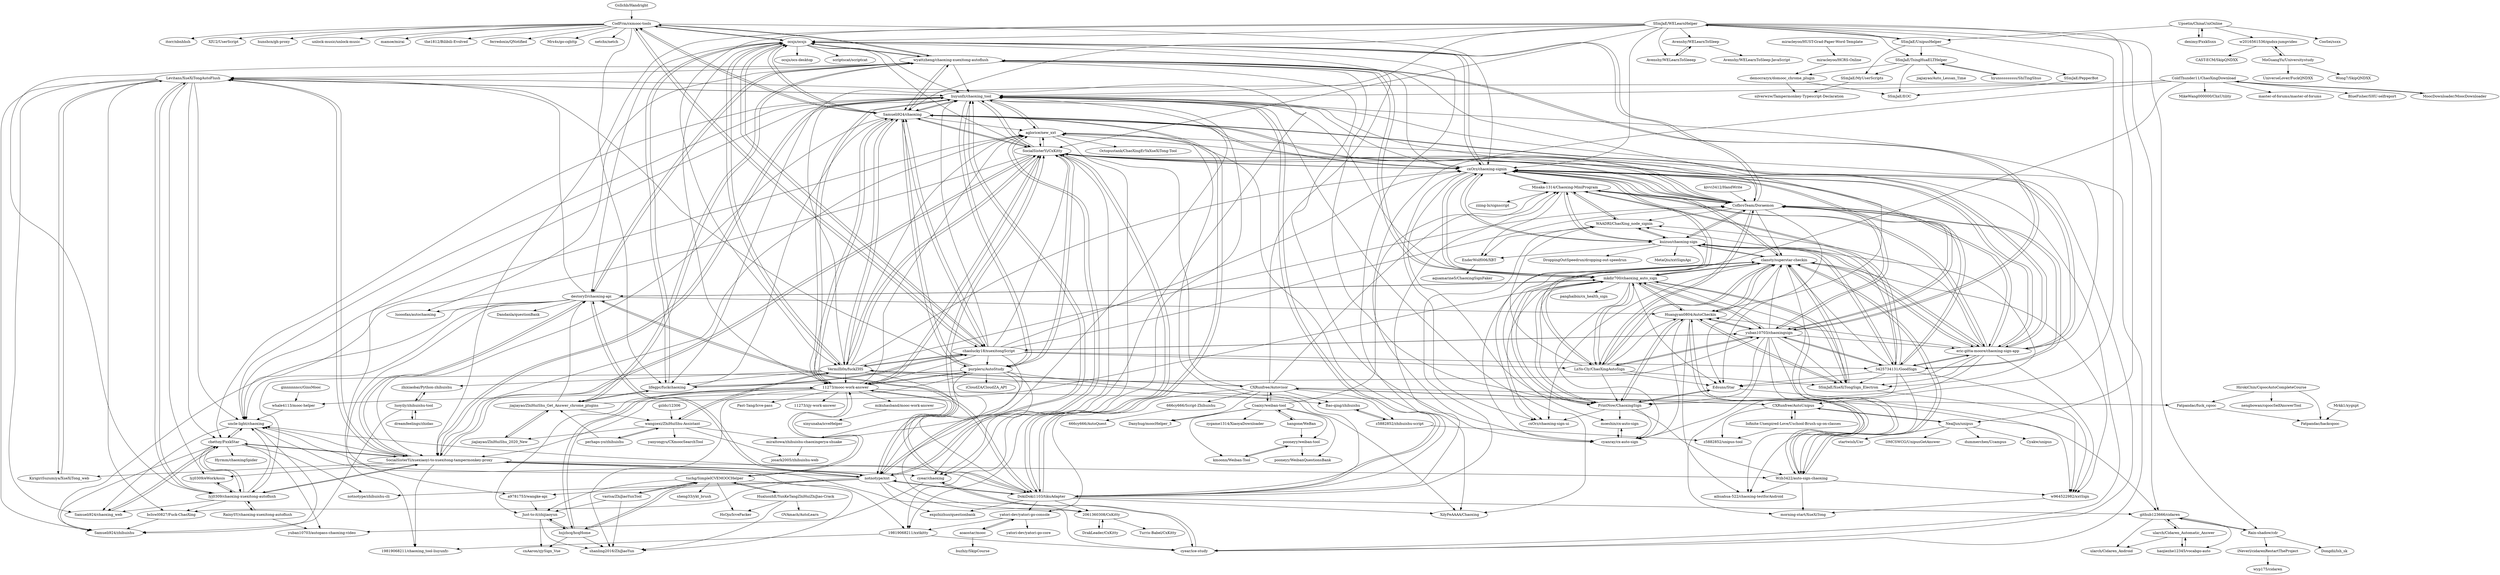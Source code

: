 digraph G {
"Gsllchb/Handright" -> "CodFrm/cxmooc-tools" ["e"=1]
"miracleyoo/HUST-Grad-Paper-Word-Template" -> "miracleyoo/HCRS-Online" ["e"=1]
"CodFrm/cxmooc-tools" -> "ocsjs/ocsjs"
"CodFrm/cxmooc-tools" -> "wyattzheng/chaoxing-xuexitong-autoflush"
"CodFrm/cxmooc-tools" -> "Samueli924/chaoxing"
"CodFrm/cxmooc-tools" -> "cxOrz/chaoxing-signin"
"CodFrm/cxmooc-tools" -> "mamoe/mirai" ["e"=1]
"CodFrm/cxmooc-tools" -> "the1812/Bilibili-Evolved" ["e"=1]
"CodFrm/cxmooc-tools" -> "ferredoxin/QNotified" ["e"=1]
"CodFrm/cxmooc-tools" -> "Mrs4s/go-cqhttp" ["e"=1]
"CodFrm/cxmooc-tools" -> "lifegpc/fuckchaoxing"
"CodFrm/cxmooc-tools" -> "netchx/netch" ["e"=1]
"CodFrm/cxmooc-tools" -> "chaolucky18/xuexitongScript"
"CodFrm/cxmooc-tools" -> "itorr/nbnhhsh" ["e"=1]
"CodFrm/cxmooc-tools" -> "XIU2/UserScript" ["e"=1]
"CodFrm/cxmooc-tools" -> "hunshcn/gh-proxy" ["e"=1]
"CodFrm/cxmooc-tools" -> "unlock-music/unlock-music" ["e"=1]
"tuchg/SimpleICVEMOOCHelper" -> "HualuozhE/YunKeTangZhiHuiZhiJiao-Crack"
"tuchg/SimpleICVEMOOCHelper" -> "vastsa/ZhiJiaoYunTool"
"tuchg/SimpleICVEMOOCHelper" -> "shanling2016/ZhiJiaoYun"
"tuchg/SimpleICVEMOOCHelper" -> "Just-to-it/zhijiaoyun"
"tuchg/SimpleICVEMOOCHelper" -> "hsjzhcq/hcqHome"
"tuchg/SimpleICVEMOOCHelper" -> "11273/mooc-work-answer"
"tuchg/SimpleICVEMOOCHelper" -> "sheng33/ykt_brush"
"tuchg/SimpleICVEMOOCHelper" -> "HsOjo/IcveFacker"
"miraitowa/zhihuishu-chaoxingerya-shuake" -> "josark2005/zhihuishu-web"
"miraitowa/zhihuishu-chaoxingerya-shuake" -> "liuyunfz/chaoxing_tool"
"perhaps-yo/zhihuishu" -> "wangzexi/ZhiHuiShu-Assistant"
"perhaps-yo/zhihuishu" -> "jiajiayao/ZhiHuiShu_Get_Answer_chrome_plugins"
"HualuozhE/YunKeTangZhiHuiZhiJiao-Crack" -> "tuchg/SimpleICVEMOOCHelper"
"HualuozhE/YunKeTangZhiHuiZhiJiao-Crack" -> "shanling2016/ZhiJiaoYun"
"HualuozhE/YunKeTangZhiHuiZhiJiao-Crack" -> "HsOjo/IcveFacker"
"HualuozhE/YunKeTangZhiHuiZhiJiao-Crack" -> "OVAmach/AutoLearn"
"democrazyx/domooc_chrome_plugin" -> "silverwzw/Tampermonkey-Typescript-Declaration"
"democrazyx/domooc_chrome_plugin" -> "SSmJaE/EOC"
"miracleyoo/HCRS-Online" -> "democrazyx/domooc_chrome_plugin"
"mkdir700/chaoxing_auto_sign" -> "yuban10703/chaoxingsign"
"mkdir700/chaoxing_auto_sign" -> "Huangyan0804/AutoCheckin"
"mkdir700/chaoxing_auto_sign" -> "PrintNow/ChaoxingSign"
"mkdir700/chaoxing_auto_sign" -> "clansty/superstar-checkin"
"mkdir700/chaoxing_auto_sign" -> "wyattzheng/chaoxing-xuexitong-autoflush"
"mkdir700/chaoxing_auto_sign" -> "SSmJaE/XueXiTongSign_Electron"
"mkdir700/chaoxing_auto_sign" -> "Wzb3422/auto-sign-chaoxing"
"mkdir700/chaoxing_auto_sign" -> "cxOrz/chaoxing-sign-ui"
"mkdir700/chaoxing_auto_sign" -> "LnYo-Cly/ChaoXingAutoSign"
"mkdir700/chaoxing_auto_sign" -> "cyanray/cx-auto-sign"
"mkdir700/chaoxing_auto_sign" -> "cxOrz/chaoxing-signin"
"mkdir700/chaoxing_auto_sign" -> "Edsuns/Star"
"mkdir700/chaoxing_auto_sign" -> "destoryD/chaoxing-api"
"mkdir700/chaoxing_auto_sign" -> "liuyunfz/chaoxing_tool"
"mkdir700/chaoxing_auto_sign" -> "panghaibin/cx_health_sign"
"SSmJaE/WELearnHelper" -> "SSmJaE/UnipusHelper"
"SSmJaE/WELearnHelper" -> "Avenshy/WELearnToSleep"
"SSmJaE/WELearnHelper" -> "Avenshy/WELearnToSleeep"
"SSmJaE/WELearnHelper" -> "Rain-shadow/cdr"
"SSmJaE/WELearnHelper" -> "SSmJaE/TsingHuaELTHelper"
"SSmJaE/WELearnHelper" -> "Samueli924/chaoxing"
"SSmJaE/WELearnHelper" -> "cxOrz/chaoxing-signin"
"SSmJaE/WELearnHelper" -> "ocsjs/ocsjs"
"SSmJaE/WELearnHelper" -> "SocialSisterYi/CxKitty"
"SSmJaE/WELearnHelper" -> "CXRunfree/AutoUnipus"
"SSmJaE/WELearnHelper" -> "github123666/cidaren"
"SSmJaE/WELearnHelper" -> "NealJun/unipus"
"SSmJaE/WELearnHelper" -> "SocialSisterYi/xuexiaoyi-to-xuexitong-tampermonkey-proxy"
"SSmJaE/WELearnHelper" -> "liuyunfz/chaoxing_tool"
"SSmJaE/WELearnHelper" -> "VermiIIi0n/fuckZHS"
"chaolucky18/xuexitongScript" -> "Samueli924/chaoxing"
"chaolucky18/xuexitongScript" -> "ocsjs/ocsjs"
"chaolucky18/xuexitongScript" -> "lifegpc/fuckchaoxing"
"chaolucky18/xuexitongScript" -> "yuban10703/chaoxingsign"
"chaolucky18/xuexitongScript" -> "VermiIIi0n/fuckZHS"
"chaolucky18/xuexitongScript" -> "SocialSisterYi/CxKitty"
"chaolucky18/xuexitongScript" -> "liuyunfz/chaoxing_tool"
"chaolucky18/xuexitongScript" -> "CofbroTeam/Doraemon"
"chaolucky18/xuexitongScript" -> "CodFrm/cxmooc-tools"
"chaolucky18/xuexitongScript" -> "purpleru/AutoStudy"
"chaolucky18/xuexitongScript" -> "11273/mooc-work-answer"
"chaolucky18/xuexitongScript" -> "cxOrz/chaoxing-signin"
"chaolucky18/xuexitongScript" -> "miraitowa/zhihuishu-chaoxingerya-shuake"
"chaolucky18/xuexitongScript" -> "LnYo-Cly/ChaoXingAutoSign"
"chaolucky18/xuexitongScript" -> "3425734131/GoodSign"
"ocsjs/ocsjs" -> "Samueli924/chaoxing"
"ocsjs/ocsjs" -> "CodFrm/cxmooc-tools"
"ocsjs/ocsjs" -> "chaolucky18/xuexitongScript"
"ocsjs/ocsjs" -> "liuyunfz/chaoxing_tool"
"ocsjs/ocsjs" -> "cxOrz/chaoxing-signin"
"ocsjs/ocsjs" -> "SocialSisterYi/CxKitty"
"ocsjs/ocsjs" -> "VermiIIi0n/fuckZHS"
"ocsjs/ocsjs" -> "wyattzheng/chaoxing-xuexitong-autoflush"
"ocsjs/ocsjs" -> "CofbroTeam/Doraemon"
"ocsjs/ocsjs" -> "ocsjs/ocs-desktop"
"ocsjs/ocsjs" -> "DokiDoki1103/tikuAdapter"
"ocsjs/ocsjs" -> "lifegpc/fuckchaoxing"
"ocsjs/ocsjs" -> "scriptscat/scriptcat" ["e"=1]
"ocsjs/ocsjs" -> "11273/mooc-work-answer"
"ocsjs/ocsjs" -> "destoryD/chaoxing-api"
"lifegpc/fuckchaoxing" -> "chaolucky18/xuexitongScript"
"lifegpc/fuckchaoxing" -> "yuban10703/chaoxingsign"
"lifegpc/fuckchaoxing" -> "Samueli924/chaoxing"
"lifegpc/fuckchaoxing" -> "jiajiayao/ZhiHuiShu_Get_Answer_chrome_plugins"
"lifegpc/fuckchaoxing" -> "ocsjs/ocsjs"
"Wzb3422/auto-sign-chaoxing" -> "w964522982/xxtSign"
"Wzb3422/auto-sign-chaoxing" -> "Huangyan0804/AutoCheckin"
"Wzb3422/auto-sign-chaoxing" -> "clansty/superstar-checkin"
"Wzb3422/auto-sign-chaoxing" -> "morning-start/XueXiTong"
"Wzb3422/auto-sign-chaoxing" -> "aihuahua-522/chaoxing-testforAndroid"
"MoocDownloader/MoocDownloader" -> "ColdThunder11/ChaoXingDownload" ["e"=1]
"wyattzheng/chaoxing-xuexitong-autoflush" -> "mkdir700/chaoxing_auto_sign"
"wyattzheng/chaoxing-xuexitong-autoflush" -> "luooofan/autochaoxing"
"wyattzheng/chaoxing-xuexitong-autoflush" -> "Samueli924/chaoxing"
"wyattzheng/chaoxing-xuexitong-autoflush" -> "yuban10703/chaoxingsign"
"wyattzheng/chaoxing-xuexitong-autoflush" -> "CodFrm/cxmooc-tools"
"wyattzheng/chaoxing-xuexitong-autoflush" -> "liuyunfz/chaoxing_tool"
"wyattzheng/chaoxing-xuexitong-autoflush" -> "lyj0309/chaoxing-xuexitong-autoflush"
"wyattzheng/chaoxing-xuexitong-autoflush" -> "Huangyan0804/AutoCheckin"
"wyattzheng/chaoxing-xuexitong-autoflush" -> "destoryD/chaoxing-api"
"wyattzheng/chaoxing-xuexitong-autoflush" -> "PrintNow/ChaoxingSign"
"wyattzheng/chaoxing-xuexitong-autoflush" -> "ocsjs/ocsjs"
"wyattzheng/chaoxing-xuexitong-autoflush" -> "Levitans/XueXiTongAutoFlush"
"wyattzheng/chaoxing-xuexitong-autoflush" -> "cyanray/cx-auto-sign"
"wyattzheng/chaoxing-xuexitong-autoflush" -> "jiajiayao/ZhiHuiShu_Get_Answer_chrome_plugins"
"wyattzheng/chaoxing-xuexitong-autoflush" -> "cxOrz/chaoxing-signin"
"ColdThunder11/ChaoXingDownload" -> "MikeWang000000/ChxUtility"
"ColdThunder11/ChaoXingDownload" -> "MoocDownloader/MoocDownloader" ["e"=1]
"ColdThunder11/ChaoXingDownload" -> "mkdir700/chaoxing_auto_sign"
"ColdThunder11/ChaoXingDownload" -> "lifegpc/fuckchaoxing"
"ColdThunder11/ChaoXingDownload" -> "master-of-forums/master-of-forums" ["e"=1]
"ColdThunder11/ChaoXingDownload" -> "cyanray/cx-auto-sign"
"ColdThunder11/ChaoXingDownload" -> "liuyunfz/chaoxing_tool"
"ColdThunder11/ChaoXingDownload" -> "BlueFisher/SHU-selfreport" ["e"=1]
"Huangyan0804/AutoCheckin" -> "mkdir700/chaoxing_auto_sign"
"Huangyan0804/AutoCheckin" -> "Wzb3422/auto-sign-chaoxing"
"Huangyan0804/AutoCheckin" -> "SSmJaE/XueXiTongSign_Electron"
"Huangyan0804/AutoCheckin" -> "clansty/superstar-checkin"
"Huangyan0804/AutoCheckin" -> "aihuahua-522/chaoxing-testforAndroid"
"Huangyan0804/AutoCheckin" -> "PrintNow/ChaoxingSign"
"Huangyan0804/AutoCheckin" -> "yuban10703/chaoxingsign"
"Huangyan0804/AutoCheckin" -> "cyanray/cx-auto-sign"
"yuban10703/chaoxingsign" -> "mkdir700/chaoxing_auto_sign"
"yuban10703/chaoxingsign" -> "LnYo-Cly/ChaoXingAutoSign"
"yuban10703/chaoxingsign" -> "Huangyan0804/AutoCheckin"
"yuban10703/chaoxingsign" -> "cxOrz/chaoxing-signin"
"yuban10703/chaoxingsign" -> "clansty/superstar-checkin"
"yuban10703/chaoxingsign" -> "wyattzheng/chaoxing-xuexitong-autoflush"
"yuban10703/chaoxingsign" -> "PrintNow/ChaoxingSign"
"yuban10703/chaoxingsign" -> "3425734131/GoodSign"
"yuban10703/chaoxingsign" -> "chaolucky18/xuexitongScript"
"yuban10703/chaoxingsign" -> "Wzb3422/auto-sign-chaoxing"
"yuban10703/chaoxingsign" -> "SSmJaE/XueXiTongSign_Electron"
"yuban10703/chaoxingsign" -> "CofbroTeam/Doraemon"
"yuban10703/chaoxingsign" -> "eric-gitta-moore/chaoxing-sign-app"
"yuban10703/chaoxingsign" -> "cyanray/cx-auto-sign"
"yuban10703/chaoxingsign" -> "aihuahua-522/chaoxing-testforAndroid"
"liuyunfz/chaoxing_tool" -> "SocialSisterYi/CxKitty"
"liuyunfz/chaoxing_tool" -> "aglorice/new_xxt"
"liuyunfz/chaoxing_tool" -> "Samueli924/chaoxing"
"liuyunfz/chaoxing_tool" -> "uncle-light/chaoxing"
"liuyunfz/chaoxing_tool" -> "SocialSisterYi/xuexiaoyi-to-xuexitong-tampermonkey-proxy"
"liuyunfz/chaoxing_tool" -> "11273/mooc-work-answer"
"liuyunfz/chaoxing_tool" -> "chettoy/FxxkStar"
"liuyunfz/chaoxing_tool" -> "purpleru/AutoStudy"
"liuyunfz/chaoxing_tool" -> "notnotype/xxt"
"liuyunfz/chaoxing_tool" -> "Levitans/XueXiTongAutoFlush"
"liuyunfz/chaoxing_tool" -> "19819068211/chaoxing_tool-liuyunfz-"
"liuyunfz/chaoxing_tool" -> "cyear/ice-study"
"liuyunfz/chaoxing_tool" -> "XilyFeAAAA/Chaoxing"
"liuyunfz/chaoxing_tool" -> "DokiDoki1103/tikuAdapter"
"liuyunfz/chaoxing_tool" -> "19819068211/xxtkitty"
"RainySY/chaoxing-xuexitong-autoflush" -> "yuban10703/autopass-chaoxing-video"
"RainySY/chaoxing-xuexitong-autoflush" -> "lyj0309/chaoxing-xuexitong-autoflush"
"HirokiChin/CqoocAutoCompleteCourse" -> "Fatpandac/fuck_cqooc"
"HirokiChin/CqoocAutoCompleteCourse" -> "nengbowan/cqoocSelfAnswerTool"
"HirokiChin/CqoocAutoCompleteCourse" -> "Fatpandac/hackcqooc"
"vastsa/ZhiJiaoYunTool" -> "tuchg/SimpleICVEMOOCHelper"
"vastsa/ZhiJiaoYunTool" -> "shanling2016/ZhiJiaoYun"
"vastsa/ZhiJiaoYunTool" -> "Just-to-it/zhijiaoyun"
"PrintNow/ChaoxingSign" -> "mkdir700/chaoxing_auto_sign"
"PrintNow/ChaoxingSign" -> "clansty/superstar-checkin"
"PrintNow/ChaoxingSign" -> "Edsuns/Star"
"PrintNow/ChaoxingSign" -> "Huangyan0804/AutoCheckin"
"PrintNow/ChaoxingSign" -> "cxOrz/chaoxing-sign-ui"
"PrintNow/ChaoxingSign" -> "moeshin/cx-auto-sign"
"PrintNow/ChaoxingSign" -> "Wzb3422/auto-sign-chaoxing"
"PrintNow/ChaoxingSign" -> "cyanray/cx-auto-sign"
"destoryD/chaoxing-api" -> "SocialSisterYi/xuexiaoyi-to-xuexitong-tampermonkey-proxy"
"destoryD/chaoxing-api" -> "notnotype/xxt"
"destoryD/chaoxing-api" -> "mkdir700/chaoxing_auto_sign"
"destoryD/chaoxing-api" -> "a9781753/wangke-api"
"destoryD/chaoxing-api" -> "Levitans/XueXiTongAutoFlush"
"destoryD/chaoxing-api" -> "Samueli924/zhihuishu"
"destoryD/chaoxing-api" -> "uncle-light/chaoxing"
"destoryD/chaoxing-api" -> "Dandanla/questionBank"
"destoryD/chaoxing-api" -> "DokiDoki1103/tikuAdapter"
"destoryD/chaoxing-api" -> "luooofan/autochaoxing"
"destoryD/chaoxing-api" -> "Huangyan0804/AutoCheckin"
"destoryD/chaoxing-api" -> "wyattzheng/chaoxing-xuexitong-autoflush"
"Avenshy/WELearnToSleep" -> "Avenshy/WELearnToSleeep"
"Avenshy/WELearnToSleep" -> "Avenshy/WELearnToSleep-JavaScript"
"Avenshy/WELearnToSleeep" -> "Avenshy/WELearnToSleep"
"lNeverl/cidarenRestartTheProject" -> "wyp175/cidaren"
"lyj0309/eWorkAssis" -> "lyj0309/chaoxing-xuexitong-autoflush"
"w2016561536/qndxx-jumpvideo" -> "CAST-ECM/SkipQNDXX"
"w2016561536/qndxx-jumpvideo" -> "MoGuangYu/Universitystudy"
"SSmJaE/MyUserScripts" -> "silverwzw/Tampermonkey-Typescript-Declaration"
"jiajiayao/ZhiHuiShu_2020_New" -> "jiajiayao/ZhiHuiShu_Get_Answer_chrome_plugins"
"jiajiayao/ZhiHuiShu_Get_Answer_chrome_plugins" -> "jiajiayao/ZhiHuiShu_2020_New"
"jiajiayao/ZhiHuiShu_Get_Answer_chrome_plugins" -> "destoryD/chaoxing-api"
"jiajiayao/ZhiHuiShu_Get_Answer_chrome_plugins" -> "wyattzheng/chaoxing-xuexitong-autoflush"
"jiajiayao/ZhiHuiShu_Get_Answer_chrome_plugins" -> "lifegpc/fuckchaoxing"
"jiajiayao/ZhiHuiShu_Get_Answer_chrome_plugins" -> "wangzexi/ZhiHuiShu-Assistant"
"jiajiayao/ZhiHuiShu_Get_Answer_chrome_plugins" -> "mkdir700/chaoxing_auto_sign"
"MoGuangYu/Universitystudy" -> "w2016561536/qndxx-jumpvideo"
"MoGuangYu/Universitystudy" -> "UniverseLover/FuckQNDXX"
"MoGuangYu/Universitystudy" -> "Wong7/SkipQNDXX"
"cyanray/cx-auto-sign" -> "moeshin/cx-auto-sign"
"Samueli924/chaoxing" -> "SocialSisterYi/CxKitty"
"Samueli924/chaoxing" -> "liuyunfz/chaoxing_tool"
"Samueli924/chaoxing" -> "cxOrz/chaoxing-signin"
"Samueli924/chaoxing" -> "ocsjs/ocsjs"
"Samueli924/chaoxing" -> "VermiIIi0n/fuckZHS"
"Samueli924/chaoxing" -> "chaolucky18/xuexitongScript"
"Samueli924/chaoxing" -> "CofbroTeam/Doraemon"
"Samueli924/chaoxing" -> "wyattzheng/chaoxing-xuexitong-autoflush"
"Samueli924/chaoxing" -> "11273/mooc-work-answer"
"Samueli924/chaoxing" -> "CodFrm/cxmooc-tools"
"Samueli924/chaoxing" -> "DokiDoki1103/tikuAdapter"
"Samueli924/chaoxing" -> "eric-gitta-moore/chaoxing-sign-app"
"Samueli924/chaoxing" -> "purpleru/AutoStudy"
"Samueli924/chaoxing" -> "aglorice/new_xxt"
"Samueli924/chaoxing" -> "SocialSisterYi/xuexiaoyi-to-xuexitong-tampermonkey-proxy"
"hsjzhcq/hcqHome" -> "11273/mooc-work-answer"
"hsjzhcq/hcqHome" -> "Just-to-it/zhijiaoyun"
"hsjzhcq/hcqHome" -> "cnAaron/zjySign_Vue"
"hsjzhcq/hcqHome" -> "tuchg/SimpleICVEMOOCHelper"
"hsjzhcq/hcqHome" -> "shanling2016/ZhiJiaoYun"
"purpleru/AutoStudy" -> "liuyunfz/chaoxing_tool"
"purpleru/AutoStudy" -> "SocialSisterYi/CxKitty"
"purpleru/AutoStudy" -> "lyj0309/chaoxing-xuexitong-autoflush"
"purpleru/AutoStudy" -> "XilyFeAAAA/Chaoxing"
"purpleru/AutoStudy" -> "Levitans/XueXiTongAutoFlush"
"purpleru/AutoStudy" -> "SocialSisterYi/xuexiaoyi-to-xuexitong-tampermonkey-proxy"
"purpleru/AutoStudy" -> "11273/mooc-work-answer"
"purpleru/AutoStudy" -> "cyear/chaoxing"
"purpleru/AutoStudy" -> "Samueli924/chaoxing"
"purpleru/AutoStudy" -> "2061360308/CxKitty"
"purpleru/AutoStudy" -> "notnotype/xxt"
"purpleru/AutoStudy" -> "iCloudZA/CloudZA_API" ["e"=1]
"gzldc/12306" -> "wangzexi/ZhiHuiShu-Assistant" ["e"=1]
"a9781753/wangke-api" -> "Just-to-it/zhijiaoyun"
"Rain-shadow/cdr" -> "github123666/cidaren"
"Rain-shadow/cdr" -> "Dongdii/lsh_sk"
"Rain-shadow/cdr" -> "lNeverl/cidarenRestartTheProject"
"SSmJaE/PepperBot" -> "SSmJaE/EOC"
"Just-to-it/zhijiaoyun" -> "shanling2016/ZhiJiaoYun"
"Just-to-it/zhijiaoyun" -> "hsjzhcq/hcqHome"
"Just-to-it/zhijiaoyun" -> "cnAaron/zjySign_Vue"
"NealJun/unipus" -> "startwish/Uer"
"NealJun/unipus" -> "CXRunfree/AutoUnipus"
"NealJun/unipus" -> "DMCSWCG/UnipusGetAnswer"
"NealJun/unipus" -> "dummerchen/Ucampus"
"NealJun/unipus" -> "Cyakw/unipus"
"Edsuns/Star" -> "w964522982/xxtSign"
"Edsuns/Star" -> "PrintNow/ChaoxingSign"
"notnotype/xxt" -> "aglorice/new_xxt"
"notnotype/xxt" -> "expzhizhuo/questionbank"
"notnotype/xxt" -> "SocialSisterYi/xuexiaoyi-to-xuexitong-tampermonkey-proxy"
"notnotype/xxt" -> "liuyunfz/chaoxing_tool"
"notnotype/xxt" -> "2061360308/CxKitty"
"notnotype/xxt" -> "notnotype/zhihuishu-cli"
"notnotype/xxt" -> "DokiDoki1103/tikuAdapter"
"notnotype/xxt" -> "uncle-light/chaoxing"
"notnotype/xxt" -> "bclswl0827/Fuck-ChaoXing"
"notnotype/xxt" -> "SocialSisterYi/CxKitty"
"notnotype/xxt" -> "a9781753/wangke-api"
"notnotype/xxt" -> "destoryD/chaoxing-api"
"SSmJaE/XueXiTongSign_Electron" -> "clansty/superstar-checkin"
"SSmJaE/XueXiTongSign_Electron" -> "Huangyan0804/AutoCheckin"
"SSmJaE/XueXiTongSign_Electron" -> "w964522982/xxtSign"
"SSmJaE/XueXiTongSign_Electron" -> "mkdir700/chaoxing_auto_sign"
"SSmJaE/TsingHuaELTHelper" -> "hyunsssssssss/ShiTingShuo"
"SSmJaE/TsingHuaELTHelper" -> "SSmJaE/MyUserScripts"
"SSmJaE/TsingHuaELTHelper" -> "SSmJaE/EOC"
"SSmJaE/TsingHuaELTHelper" -> "jiajiayao/Auto_Lessan_Time"
"SSmJaE/TsingHuaELTHelper" -> "democrazyx/domooc_chrome_plugin"
"hyunsssssssss/ShiTingShuo" -> "SSmJaE/TsingHuaELTHelper"
"SSmJaE/UnipusHelper" -> "SSmJaE/MyUserScripts"
"SSmJaE/UnipusHelper" -> "SSmJaE/TsingHuaELTHelper"
"SSmJaE/UnipusHelper" -> "SSmJaE/PepperBot"
"SSmJaE/UnipusHelper" -> "SSmJaE/WELearnHelper"
"moeshin/cx-auto-sign" -> "cyanray/cx-auto-sign"
"deximy/FxxkSsxx" -> "Upsetin/ChinaUniOnline"
"Upsetin/ChinaUniOnline" -> "deximy/FxxkSsxx"
"Upsetin/ChinaUniOnline" -> "CooSei/ssxx"
"Upsetin/ChinaUniOnline" -> "w2016561536/qndxx-jumpvideo"
"Upsetin/ChinaUniOnline" -> "SSmJaE/UnipusHelper"
"VermiIIi0n/fuckZHS" -> "CXRunfree/Autovisor"
"VermiIIi0n/fuckZHS" -> "Samueli924/chaoxing"
"VermiIIi0n/fuckZHS" -> "SocialSisterYi/CxKitty"
"VermiIIi0n/fuckZHS" -> "liuyunfz/chaoxing_tool"
"VermiIIi0n/fuckZHS" -> "ocsjs/ocsjs"
"VermiIIi0n/fuckZHS" -> "chaolucky18/xuexitongScript"
"VermiIIi0n/fuckZHS" -> "wangzexi/ZhiHuiShu-Assistant"
"VermiIIi0n/fuckZHS" -> "cxOrz/chaoxing-signin"
"VermiIIi0n/fuckZHS" -> "DokiDoki1103/tikuAdapter"
"VermiIIi0n/fuckZHS" -> "zhixiaobai/Python-zhihuishu"
"VermiIIi0n/fuckZHS" -> "Bao-qing/zhihuishu"
"VermiIIi0n/fuckZHS" -> "aglorice/new_xxt"
"VermiIIi0n/fuckZHS" -> "lifegpc/fuckchaoxing"
"VermiIIi0n/fuckZHS" -> "CofbroTeam/Doraemon"
"VermiIIi0n/fuckZHS" -> "11273/mooc-work-answer"
"eric-gitta-moore/chaoxing-sign-app" -> "cxOrz/chaoxing-signin"
"eric-gitta-moore/chaoxing-sign-app" -> "CofbroTeam/Doraemon"
"eric-gitta-moore/chaoxing-sign-app" -> "3425734131/GoodSign"
"eric-gitta-moore/chaoxing-sign-app" -> "kuizuo/chaoxing-sign"
"eric-gitta-moore/chaoxing-sign-app" -> "clansty/superstar-checkin"
"eric-gitta-moore/chaoxing-sign-app" -> "Misaka-1314/Chaoxing-MiniProgram"
"eric-gitta-moore/chaoxing-sign-app" -> "SocialSisterYi/CxKitty"
"eric-gitta-moore/chaoxing-sign-app" -> "Huangyan0804/AutoCheckin"
"eric-gitta-moore/chaoxing-sign-app" -> "SSmJaE/XueXiTongSign_Electron"
"eric-gitta-moore/chaoxing-sign-app" -> "Edsuns/Star"
"eric-gitta-moore/chaoxing-sign-app" -> "w964522982/xxtSign"
"eric-gitta-moore/chaoxing-sign-app" -> "liuyunfz/chaoxing_tool"
"eric-gitta-moore/chaoxing-sign-app" -> "WAADRI/ChaoXing_node_signin"
"eric-gitta-moore/chaoxing-sign-app" -> "Samueli924/chaoxing"
"eric-gitta-moore/chaoxing-sign-app" -> "PrintNow/ChaoxingSign"
"SocialSisterYi/xuexiaoyi-to-xuexitong-tampermonkey-proxy" -> "chettoy/FxxkStar"
"SocialSisterYi/xuexiaoyi-to-xuexitong-tampermonkey-proxy" -> "lyj0309/chaoxing-xuexitong-autoflush"
"SocialSisterYi/xuexiaoyi-to-xuexitong-tampermonkey-proxy" -> "cyear/ice-study"
"SocialSisterYi/xuexiaoyi-to-xuexitong-tampermonkey-proxy" -> "Levitans/XueXiTongAutoFlush"
"SocialSisterYi/xuexiaoyi-to-xuexitong-tampermonkey-proxy" -> "liuyunfz/chaoxing_tool"
"SocialSisterYi/xuexiaoyi-to-xuexitong-tampermonkey-proxy" -> "notnotype/xxt"
"SocialSisterYi/xuexiaoyi-to-xuexitong-tampermonkey-proxy" -> "SocialSisterYi/CxKitty"
"SocialSisterYi/xuexiaoyi-to-xuexitong-tampermonkey-proxy" -> "lyj0309/eWorkAssis"
"SocialSisterYi/xuexiaoyi-to-xuexitong-tampermonkey-proxy" -> "destoryD/chaoxing-api"
"SocialSisterYi/xuexiaoyi-to-xuexitong-tampermonkey-proxy" -> "uncle-light/chaoxing"
"SocialSisterYi/xuexiaoyi-to-xuexitong-tampermonkey-proxy" -> "19819068211/chaoxing_tool-liuyunfz-"
"SocialSisterYi/xuexiaoyi-to-xuexitong-tampermonkey-proxy" -> "aglorice/new_xxt"
"SocialSisterYi/xuexiaoyi-to-xuexitong-tampermonkey-proxy" -> "cyear/chaoxing"
"SocialSisterYi/xuexiaoyi-to-xuexitong-tampermonkey-proxy" -> "Wzb3422/auto-sign-chaoxing"
"SocialSisterYi/xuexiaoyi-to-xuexitong-tampermonkey-proxy" -> "KirigiriSuzumiya/XueXiTong_web"
"cxOrz/chaoxing-signin" -> "CofbroTeam/Doraemon"
"cxOrz/chaoxing-signin" -> "eric-gitta-moore/chaoxing-sign-app"
"cxOrz/chaoxing-signin" -> "kuizuo/chaoxing-sign"
"cxOrz/chaoxing-signin" -> "Samueli924/chaoxing"
"cxOrz/chaoxing-signin" -> "3425734131/GoodSign"
"cxOrz/chaoxing-signin" -> "clansty/superstar-checkin"
"cxOrz/chaoxing-signin" -> "yuban10703/chaoxingsign"
"cxOrz/chaoxing-signin" -> "SocialSisterYi/CxKitty"
"cxOrz/chaoxing-signin" -> "LnYo-Cly/ChaoXingAutoSign"
"cxOrz/chaoxing-signin" -> "Misaka-1314/Chaoxing-MiniProgram"
"cxOrz/chaoxing-signin" -> "mkdir700/chaoxing_auto_sign"
"cxOrz/chaoxing-signin" -> "cxOrz/chaoxing-sign-ui"
"cxOrz/chaoxing-signin" -> "liuyunfz/chaoxing_tool"
"cxOrz/chaoxing-signin" -> "ocsjs/ocsjs"
"cxOrz/chaoxing-signin" -> "PrintNow/ChaoxingSign"
"luoyily/zhihuishu-tool" -> "dreamfeelings/zhidao"
"luoyily/zhihuishu-tool" -> "zhixiaobai/Python-zhihuishu"
"luoyily/zhihuishu-tool" -> "Samueli924/zhihuishu"
"11273/mooc-work-answer" -> "hsjzhcq/hcqHome"
"11273/mooc-work-answer" -> "liuyunfz/chaoxing_tool"
"11273/mooc-work-answer" -> "mikuhasband/mooc-work-answer"
"11273/mooc-work-answer" -> "SocialSisterYi/CxKitty"
"11273/mooc-work-answer" -> "11273/zjy-work-answer"
"11273/mooc-work-answer" -> "aglorice/new_xxt"
"11273/mooc-work-answer" -> "tuchg/SimpleICVEMOOCHelper"
"11273/mooc-work-answer" -> "purpleru/AutoStudy"
"11273/mooc-work-answer" -> "Samueli924/chaoxing"
"11273/mooc-work-answer" -> "shanling2016/ZhiJiaoYun"
"11273/mooc-work-answer" -> "DokiDoki1103/tikuAdapter"
"11273/mooc-work-answer" -> "Just-to-it/zhijiaoyun"
"11273/mooc-work-answer" -> "whale4113/mooc-helper"
"11273/mooc-work-answer" -> "Fatpandac/fuck_cqooc"
"11273/mooc-work-answer" -> "Past-Tang/Icve-pass"
"bclswl0827/Fuck-ChaoXing" -> "Samueli924/zhihuishu"
"clansty/superstar-checkin" -> "SSmJaE/XueXiTongSign_Electron"
"clansty/superstar-checkin" -> "mkdir700/chaoxing_auto_sign"
"clansty/superstar-checkin" -> "Wzb3422/auto-sign-chaoxing"
"clansty/superstar-checkin" -> "moeshin/cx-auto-sign"
"clansty/superstar-checkin" -> "Huangyan0804/AutoCheckin"
"clansty/superstar-checkin" -> "eric-gitta-moore/chaoxing-sign-app"
"clansty/superstar-checkin" -> "LnYo-Cly/ChaoXingAutoSign"
"clansty/superstar-checkin" -> "PrintNow/ChaoxingSign"
"clansty/superstar-checkin" -> "aihuahua-522/chaoxing-testforAndroid"
"clansty/superstar-checkin" -> "Edsuns/Star"
"clansty/superstar-checkin" -> "w964522982/xxtSign"
"clansty/superstar-checkin" -> "kuizuo/chaoxing-sign"
"clansty/superstar-checkin" -> "cxOrz/chaoxing-sign-ui"
"clansty/superstar-checkin" -> "cxOrz/chaoxing-signin"
"clansty/superstar-checkin" -> "cyanray/cx-auto-sign"
"Levitans/XueXiTongAutoFlush" -> "lyj0309/chaoxing-xuexitong-autoflush"
"Levitans/XueXiTongAutoFlush" -> "KirigiriSuzumiya/XueXiTong_web"
"Levitans/XueXiTongAutoFlush" -> "chettoy/FxxkStar"
"Levitans/XueXiTongAutoFlush" -> "SocialSisterYi/xuexiaoyi-to-xuexitong-tampermonkey-proxy"
"Levitans/XueXiTongAutoFlush" -> "lyj0309/eWorkAssis"
"Levitans/XueXiTongAutoFlush" -> "uncle-light/chaoxing"
"Levitans/XueXiTongAutoFlush" -> "cyear/chaoxing"
"Levitans/XueXiTongAutoFlush" -> "Samueli924/chaoxing_web"
"Levitans/XueXiTongAutoFlush" -> "Samueli924/zhihuishu"
"Levitans/XueXiTongAutoFlush" -> "liuyunfz/chaoxing_tool"
"Levitans/XueXiTongAutoFlush" -> "bclswl0827/Fuck-ChaoXing"
"whale4113/mooc-helper" -> "uncle-light/chaoxing"
"KirigiriSuzumiya/XueXiTong_web" -> "Levitans/XueXiTongAutoFlush"
"zhixiaobai/Python-zhihuishu" -> "luoyily/zhihuishu-tool"
"Fatpandac/fuck_cqooc" -> "Fatpandac/hackcqooc"
"w964522982/xxtSign" -> "morning-start/XueXiTong"
"lyj0309/chaoxing-xuexitong-autoflush" -> "lyj0309/eWorkAssis"
"lyj0309/chaoxing-xuexitong-autoflush" -> "SocialSisterYi/xuexiaoyi-to-xuexitong-tampermonkey-proxy"
"lyj0309/chaoxing-xuexitong-autoflush" -> "chettoy/FxxkStar"
"lyj0309/chaoxing-xuexitong-autoflush" -> "Levitans/XueXiTongAutoFlush"
"lyj0309/chaoxing-xuexitong-autoflush" -> "Samueli924/chaoxing_web"
"lyj0309/chaoxing-xuexitong-autoflush" -> "bclswl0827/Fuck-ChaoXing"
"lyj0309/chaoxing-xuexitong-autoflush" -> "RainySY/chaoxing-xuexitong-autoflush"
"lyj0309/chaoxing-xuexitong-autoflush" -> "uncle-light/chaoxing"
"LnYo-Cly/ChaoXingAutoSign" -> "clansty/superstar-checkin"
"LnYo-Cly/ChaoXingAutoSign" -> "yuban10703/chaoxingsign"
"LnYo-Cly/ChaoXingAutoSign" -> "mkdir700/chaoxing_auto_sign"
"LnYo-Cly/ChaoXingAutoSign" -> "SSmJaE/XueXiTongSign_Electron"
"LnYo-Cly/ChaoXingAutoSign" -> "cxOrz/chaoxing-signin"
"LnYo-Cly/ChaoXingAutoSign" -> "PrintNow/ChaoxingSign"
"LnYo-Cly/ChaoXingAutoSign" -> "Huangyan0804/AutoCheckin"
"LnYo-Cly/ChaoXingAutoSign" -> "WAADRI/ChaoXing_node_signin"
"LnYo-Cly/ChaoXingAutoSign" -> "Edsuns/Star"
"LnYo-Cly/ChaoXingAutoSign" -> "CofbroTeam/Doraemon"
"Samueli924/chaoxing_web" -> "chettoy/FxxkStar"
"chettoy/FxxkStar" -> "Samueli924/chaoxing_web"
"chettoy/FxxkStar" -> "uncle-light/chaoxing"
"chettoy/FxxkStar" -> "Samueli924/zhihuishu"
"chettoy/FxxkStar" -> "yuban10703/autopass-chaoxing-video"
"chettoy/FxxkStar" -> "SocialSisterYi/xuexiaoyi-to-xuexitong-tampermonkey-proxy"
"chettoy/FxxkStar" -> "notnotype/zhihuishu-cli"
"chettoy/FxxkStar" -> "lyj0309/chaoxing-xuexitong-autoflush"
"chettoy/FxxkStar" -> "Hyrmm/chaoxingSpider"
"mikuhasband/mooc-work-answer" -> "xinyunaha/icveHelper"
"SocialSisterYi/CxKitty" -> "Samueli924/chaoxing"
"SocialSisterYi/CxKitty" -> "liuyunfz/chaoxing_tool"
"SocialSisterYi/CxKitty" -> "aglorice/new_xxt"
"SocialSisterYi/CxKitty" -> "SocialSisterYi/xuexiaoyi-to-xuexitong-tampermonkey-proxy"
"SocialSisterYi/CxKitty" -> "DokiDoki1103/tikuAdapter"
"SocialSisterYi/CxKitty" -> "purpleru/AutoStudy"
"SocialSisterYi/CxKitty" -> "cxOrz/chaoxing-signin"
"SocialSisterYi/CxKitty" -> "cyear/ice-study"
"SocialSisterYi/CxKitty" -> "eric-gitta-moore/chaoxing-sign-app"
"SocialSisterYi/CxKitty" -> "VermiIIi0n/fuckZHS"
"SocialSisterYi/CxKitty" -> "notnotype/xxt"
"SocialSisterYi/CxKitty" -> "11273/mooc-work-answer"
"SocialSisterYi/CxKitty" -> "cyear/chaoxing"
"SocialSisterYi/CxKitty" -> "CofbroTeam/Doraemon"
"SocialSisterYi/CxKitty" -> "uncle-light/chaoxing"
"cyear/chaoxing" -> "cyear/ice-study"
"cyear/chaoxing" -> "yuban10703/autopass-chaoxing-video"
"Coaixy/weiban-tool" -> "pooneyy/weiban-tool"
"Coaixy/weiban-tool" -> "hangone/WeBan"
"Coaixy/weiban-tool" -> "pooneyy/WeibanQuestionsBank"
"Coaixy/weiban-tool" -> "kmoonn/Weiban-Tool"
"Coaixy/weiban-tool" -> "Misaka-1314/Chaoxing-MiniProgram"
"Coaixy/weiban-tool" -> "Danyhug/moocHelper_3"
"Coaixy/weiban-tool" -> "CXRunfree/Autovisor"
"Coaixy/weiban-tool" -> "zygame1314/XiaoyaDownloader"
"3425734131/GoodSign" -> "CofbroTeam/Doraemon"
"3425734131/GoodSign" -> "eric-gitta-moore/chaoxing-sign-app"
"3425734131/GoodSign" -> "cxOrz/chaoxing-signin"
"3425734131/GoodSign" -> "kuizuo/chaoxing-sign"
"3425734131/GoodSign" -> "Misaka-1314/Chaoxing-MiniProgram"
"3425734131/GoodSign" -> "clansty/superstar-checkin"
"3425734131/GoodSign" -> "SSmJaE/XueXiTongSign_Electron"
"3425734131/GoodSign" -> "WAADRI/ChaoXing_node_signin"
"3425734131/GoodSign" -> "Edsuns/Star"
"3425734131/GoodSign" -> "w964522982/xxtSign"
"3425734131/GoodSign" -> "yuban10703/chaoxingsign"
"3425734131/GoodSign" -> "Wzb3422/auto-sign-chaoxing"
"3425734131/GoodSign" -> "morning-start/XueXiTong"
"pooneyy/weiban-tool" -> "kmoonn/Weiban-Tool"
"pooneyy/weiban-tool" -> "pooneyy/WeibanQuestionsBank"
"uncle-light/chaoxing" -> "chettoy/FxxkStar"
"uncle-light/chaoxing" -> "Samueli924/chaoxing_web"
"uncle-light/chaoxing" -> "Samueli924/zhihuishu"
"uncle-light/chaoxing" -> "19819068211/xxtkitty"
"aoaostar/mooc" -> "yatori-dev/yatori-go-console"
"aoaostar/mooc" -> "buzhiy/SkipCourse"
"cyear/ice-study" -> "cyear/chaoxing"
"ginnnnnncc/GinsMooc" -> "whale4113/mooc-helper" ["e"=1]
"DrakLeader/CxKitty" -> "2061360308/CxKitty"
"Mrkk1/xygxpt" -> "Fatpandac/hackcqooc"
"kivvi3412/HandWrite" -> "CofbroTeam/Doraemon" ["e"=1]
"CofbroTeam/Doraemon" -> "cxOrz/chaoxing-signin"
"CofbroTeam/Doraemon" -> "3425734131/GoodSign"
"CofbroTeam/Doraemon" -> "eric-gitta-moore/chaoxing-sign-app"
"CofbroTeam/Doraemon" -> "kuizuo/chaoxing-sign"
"CofbroTeam/Doraemon" -> "Misaka-1314/Chaoxing-MiniProgram"
"CofbroTeam/Doraemon" -> "WAADRI/ChaoXing_node_signin"
"CofbroTeam/Doraemon" -> "SocialSisterYi/CxKitty"
"CofbroTeam/Doraemon" -> "Samueli924/chaoxing"
"CofbroTeam/Doraemon" -> "clansty/superstar-checkin"
"CofbroTeam/Doraemon" -> "LnYo-Cly/ChaoXingAutoSign"
"CofbroTeam/Doraemon" -> "yuban10703/chaoxingsign"
"CofbroTeam/Doraemon" -> "Edsuns/Star"
"CofbroTeam/Doraemon" -> "liuyunfz/chaoxing_tool"
"CofbroTeam/Doraemon" -> "aglorice/new_xxt"
"CofbroTeam/Doraemon" -> "ocsjs/ocsjs"
"aglorice/new_xxt" -> "19819068211/xxtkitty"
"aglorice/new_xxt" -> "notnotype/xxt"
"aglorice/new_xxt" -> "liuyunfz/chaoxing_tool"
"aglorice/new_xxt" -> "cyear/ice-study"
"aglorice/new_xxt" -> "SocialSisterYi/CxKitty"
"aglorice/new_xxt" -> "uncle-light/chaoxing"
"aglorice/new_xxt" -> "XilyFeAAAA/Chaoxing"
"aglorice/new_xxt" -> "Octopustank/ChaoXingErYaXueXiTong-Tool"
"kuizuo/chaoxing-sign" -> "CofbroTeam/Doraemon"
"kuizuo/chaoxing-sign" -> "eric-gitta-moore/chaoxing-sign-app"
"kuizuo/chaoxing-sign" -> "cxOrz/chaoxing-signin"
"kuizuo/chaoxing-sign" -> "Misaka-1314/Chaoxing-MiniProgram"
"kuizuo/chaoxing-sign" -> "WAADRI/ChaoXing_node_signin"
"kuizuo/chaoxing-sign" -> "SSmJaE/XueXiTongSign_Electron"
"kuizuo/chaoxing-sign" -> "DroppingOutSpeedrun/dropping-out-speedrun"
"kuizuo/chaoxing-sign" -> "clansty/superstar-checkin"
"kuizuo/chaoxing-sign" -> "3425734131/GoodSign"
"kuizuo/chaoxing-sign" -> "MetaQiu/xxtSignApi"
"kuizuo/chaoxing-sign" -> "EnderWolf006/XBT"
"kuizuo/chaoxing-sign" -> "cxOrz/chaoxing-sign-ui"
"19819068211/xxtkitty" -> "19819068211/chaoxing_tool-liuyunfz-"
"19819068211/xxtkitty" -> "cyear/ice-study"
"z5882852/zhihuishu-script" -> "Bao-qing/zhihuishu"
"z5882852/zhihuishu-script" -> "z5882852/unipus-tool"
"Infinite-Unexpired-Love/Uschool-Brush-up-on-classes" -> "z5882852/unipus-tool"
"Infinite-Unexpired-Love/Uschool-Brush-up-on-classes" -> "CXRunfree/AutoUnipus"
"Misaka-1314/Chaoxing-MiniProgram" -> "WAADRI/ChaoXing_node_signin"
"Misaka-1314/Chaoxing-MiniProgram" -> "kuizuo/chaoxing-sign"
"Misaka-1314/Chaoxing-MiniProgram" -> "ziiing-lx/signscript"
"Misaka-1314/Chaoxing-MiniProgram" -> "CofbroTeam/Doraemon"
"Misaka-1314/Chaoxing-MiniProgram" -> "eric-gitta-moore/chaoxing-sign-app"
"Misaka-1314/Chaoxing-MiniProgram" -> "3425734131/GoodSign"
"Misaka-1314/Chaoxing-MiniProgram" -> "cxOrz/chaoxing-signin"
"Misaka-1314/Chaoxing-MiniProgram" -> "EnderWolf006/XBT"
"dreamfeelings/zhidao" -> "luoyily/zhihuishu-tool"
"666cy666/Script-Zhihuishu" -> "666cy666/AutoQuest"
"CXRunfree/Autovisor" -> "VermiIIi0n/fuckZHS"
"CXRunfree/Autovisor" -> "CXRunfree/AutoUnipus"
"CXRunfree/Autovisor" -> "Bao-qing/zhihuishu"
"CXRunfree/Autovisor" -> "Misaka-1314/Chaoxing-MiniProgram"
"CXRunfree/Autovisor" -> "z5882852/zhihuishu-script"
"CXRunfree/Autovisor" -> "Danyhug/moocHelper_3"
"CXRunfree/Autovisor" -> "yatori-dev/yatori-go-console"
"CXRunfree/Autovisor" -> "Coaixy/weiban-tool"
"CXRunfree/Autovisor" -> "ocsjs/ocsjs"
"CXRunfree/Autovisor" -> "github123666/cidaren"
"CXRunfree/Autovisor" -> "SocialSisterYi/CxKitty"
"CXRunfree/Autovisor" -> "666cy666/Script-Zhihuishu"
"WAADRI/ChaoXing_node_signin" -> "Misaka-1314/Chaoxing-MiniProgram"
"WAADRI/ChaoXing_node_signin" -> "kuizuo/chaoxing-sign"
"WAADRI/ChaoXing_node_signin" -> "EnderWolf006/XBT"
"CXRunfree/AutoUnipus" -> "Infinite-Unexpired-Love/Uschool-Brush-up-on-classes"
"CXRunfree/AutoUnipus" -> "z5882852/unipus-tool"
"CXRunfree/AutoUnipus" -> "NealJun/unipus"
"CXRunfree/AutoUnipus" -> "CXRunfree/Autovisor"
"DokiDoki1103/tikuAdapter" -> "SocialSisterYi/CxKitty"
"DokiDoki1103/tikuAdapter" -> "notnotype/xxt"
"DokiDoki1103/tikuAdapter" -> "liuyunfz/chaoxing_tool"
"DokiDoki1103/tikuAdapter" -> "Samueli924/chaoxing"
"DokiDoki1103/tikuAdapter" -> "destoryD/chaoxing-api"
"DokiDoki1103/tikuAdapter" -> "WAADRI/ChaoXing_node_signin"
"DokiDoki1103/tikuAdapter" -> "XilyFeAAAA/Chaoxing"
"DokiDoki1103/tikuAdapter" -> "aglorice/new_xxt"
"DokiDoki1103/tikuAdapter" -> "11273/mooc-work-answer"
"DokiDoki1103/tikuAdapter" -> "2061360308/CxKitty"
"DokiDoki1103/tikuAdapter" -> "github123666/cidaren"
"DokiDoki1103/tikuAdapter" -> "Misaka-1314/Chaoxing-MiniProgram"
"DokiDoki1103/tikuAdapter" -> "expzhizhuo/questionbank"
"DokiDoki1103/tikuAdapter" -> "yatori-dev/yatori-go-console"
"DokiDoki1103/tikuAdapter" -> "uncle-light/chaoxing"
"wangzexi/ZhiHuiShu-Assistant" -> "perhaps-yo/zhihuishu"
"wangzexi/ZhiHuiShu-Assistant" -> "josark2005/zhihuishu-web"
"wangzexi/ZhiHuiShu-Assistant" -> "jiajiayao/ZhiHuiShu_2020_New"
"wangzexi/ZhiHuiShu-Assistant" -> "VermiIIi0n/fuckZHS"
"wangzexi/ZhiHuiShu-Assistant" -> "yanyongyu/CXmoocSearchTool"
"wangzexi/ZhiHuiShu-Assistant" -> "miraitowa/zhihuishu-chaoxingerya-shuake"
"kmoonn/Weiban-Tool" -> "pooneyy/weiban-tool"
"yatori-dev/yatori-go-console" -> "yatori-dev/yatori-go-core"
"yatori-dev/yatori-go-console" -> "aoaostar/mooc"
"yatori-dev/yatori-go-console" -> "19819068211/xxtkitty"
"Bao-qing/zhihuishu" -> "z5882852/zhihuishu-script"
"github123666/cidaren" -> "ularch/Cidaren_Automatic_Answer"
"github123666/cidaren" -> "haojiezhe12345/vocabgo-auto"
"github123666/cidaren" -> "Rain-shadow/cdr"
"github123666/cidaren" -> "ularch/Cidaren_Android"
"2061360308/CxKitty" -> "Turris-Babel/CxKitty"
"2061360308/CxKitty" -> "DrakLeader/CxKitty"
"hangone/WeBan" -> "Coaixy/weiban-tool"
"hangone/WeBan" -> "pooneyy/weiban-tool"
"ularch/Cidaren_Automatic_Answer" -> "haojiezhe12345/vocabgo-auto"
"ularch/Cidaren_Automatic_Answer" -> "ularch/Cidaren_Android"
"ularch/Cidaren_Automatic_Answer" -> "github123666/cidaren"
"haojiezhe12345/vocabgo-auto" -> "ularch/Cidaren_Automatic_Answer"
"EnderWolf006/XBT" -> "aquamarine5/ChaoxingSignFaker"
"Gsllchb/Handright" ["l"="47.044,7.602", "c"=148]
"CodFrm/cxmooc-tools" ["l"="-47.152,12.716"]
"miracleyoo/HUST-Grad-Paper-Word-Template" ["l"="-6.602,20.841", "c"=1125]
"miracleyoo/HCRS-Online" ["l"="-47.286,13.042"]
"ocsjs/ocsjs" ["l"="-47.183,12.774"]
"wyattzheng/chaoxing-xuexitong-autoflush" ["l"="-47.212,12.713"]
"Samueli924/chaoxing" ["l"="-47.21,12.781"]
"cxOrz/chaoxing-signin" ["l"="-47.256,12.754"]
"mamoe/mirai" ["l"="-53.668,-18.588", "c"=238]
"the1812/Bilibili-Evolved" ["l"="-48.759,12.954", "c"=13]
"ferredoxin/QNotified" ["l"="-54.859,10.351", "c"=33]
"Mrs4s/go-cqhttp" ["l"="-53.68,-18.634", "c"=238]
"lifegpc/fuckchaoxing" ["l"="-47.176,12.74"]
"netchx/netch" ["l"="-48.514,13.342", "c"=13]
"chaolucky18/xuexitongScript" ["l"="-47.198,12.757"]
"itorr/nbnhhsh" ["l"="-53.461,-19.578", "c"=653]
"XIU2/UserScript" ["l"="-48.831,12.866", "c"=13]
"hunshcn/gh-proxy" ["l"="-48.565,13.257", "c"=13]
"unlock-music/unlock-music" ["l"="-48.759,13.275", "c"=13]
"tuchg/SimpleICVEMOOCHelper" ["l"="-47.113,12.855"]
"HualuozhE/YunKeTangZhiHuiZhiJiao-Crack" ["l"="-47.086,12.873"]
"vastsa/ZhiJiaoYunTool" ["l"="-47.086,12.85"]
"shanling2016/ZhiJiaoYun" ["l"="-47.109,12.839"]
"Just-to-it/zhijiaoyun" ["l"="-47.118,12.821"]
"hsjzhcq/hcqHome" ["l"="-47.129,12.834"]
"11273/mooc-work-answer" ["l"="-47.167,12.803"]
"sheng33/ykt_brush" ["l"="-47.109,12.883"]
"HsOjo/IcveFacker" ["l"="-47.095,12.888"]
"miraitowa/zhihuishu-chaoxingerya-shuake" ["l"="-47.135,12.787"]
"josark2005/zhihuishu-web" ["l"="-47.085,12.794"]
"liuyunfz/chaoxing_tool" ["l"="-47.222,12.75"]
"perhaps-yo/zhihuishu" ["l"="-47.074,12.756"]
"wangzexi/ZhiHuiShu-Assistant" ["l"="-47.105,12.781"]
"jiajiayao/ZhiHuiShu_Get_Answer_chrome_plugins" ["l"="-47.144,12.742"]
"OVAmach/AutoLearn" ["l"="-47.065,12.894"]
"democrazyx/domooc_chrome_plugin" ["l"="-47.29,13.007"]
"silverwzw/Tampermonkey-Typescript-Declaration" ["l"="-47.309,13.006"]
"SSmJaE/EOC" ["l"="-47.302,12.989"]
"mkdir700/chaoxing_auto_sign" ["l"="-47.256,12.707"]
"yuban10703/chaoxingsign" ["l"="-47.259,12.725"]
"Huangyan0804/AutoCheckin" ["l"="-47.273,12.702"]
"PrintNow/ChaoxingSign" ["l"="-47.281,12.713"]
"clansty/superstar-checkin" ["l"="-47.288,12.725"]
"SSmJaE/XueXiTongSign_Electron" ["l"="-47.298,12.718"]
"Wzb3422/auto-sign-chaoxing" ["l"="-47.296,12.704"]
"cxOrz/chaoxing-sign-ui" ["l"="-47.312,12.718"]
"LnYo-Cly/ChaoXingAutoSign" ["l"="-47.276,12.738"]
"cyanray/cx-auto-sign" ["l"="-47.272,12.685"]
"Edsuns/Star" ["l"="-47.303,12.734"]
"destoryD/chaoxing-api" ["l"="-47.194,12.717"]
"panghaibin/cx_health_sign" ["l"="-47.299,12.649"]
"SSmJaE/WELearnHelper" ["l"="-47.271,12.848"]
"SSmJaE/UnipusHelper" ["l"="-47.309,12.945"]
"Avenshy/WELearnToSleep" ["l"="-47.341,12.861"]
"Avenshy/WELearnToSleeep" ["l"="-47.319,12.861"]
"Rain-shadow/cdr" ["l"="-47.293,12.913"]
"SSmJaE/TsingHuaELTHelper" ["l"="-47.285,12.963"]
"SocialSisterYi/CxKitty" ["l"="-47.234,12.774"]
"CXRunfree/AutoUnipus" ["l"="-47.296,12.88"]
"github123666/cidaren" ["l"="-47.256,12.894"]
"NealJun/unipus" ["l"="-47.344,12.895"]
"SocialSisterYi/xuexiaoyi-to-xuexitong-tampermonkey-proxy" ["l"="-47.225,12.724"]
"VermiIIi0n/fuckZHS" ["l"="-47.197,12.805"]
"CofbroTeam/Doraemon" ["l"="-47.262,12.775"]
"purpleru/AutoStudy" ["l"="-47.212,12.738"]
"3425734131/GoodSign" ["l"="-47.296,12.747"]
"ocsjs/ocs-desktop" ["l"="-47.099,12.729"]
"DokiDoki1103/tikuAdapter" ["l"="-47.228,12.79"]
"scriptscat/scriptcat" ["l"="-49.076,12.841", "c"=13]
"w964522982/xxtSign" ["l"="-47.32,12.731"]
"morning-start/XueXiTong" ["l"="-47.333,12.714"]
"aihuahua-522/chaoxing-testforAndroid" ["l"="-47.306,12.691"]
"MoocDownloader/MoocDownloader" ["l"="-48.849,12.605", "c"=13]
"ColdThunder11/ChaoXingDownload" ["l"="-47.254,12.662"]
"luooofan/autochaoxing" ["l"="-47.171,12.663"]
"lyj0309/chaoxing-xuexitong-autoflush" ["l"="-47.197,12.682"]
"Levitans/XueXiTongAutoFlush" ["l"="-47.204,12.698"]
"MikeWang000000/ChxUtility" ["l"="-47.266,12.616"]
"master-of-forums/master-of-forums" ["l"="-45.306,15.001", "c"=218]
"BlueFisher/SHU-selfreport" ["l"="58.743,24.151", "c"=235]
"eric-gitta-moore/chaoxing-sign-app" ["l"="-47.281,12.758"]
"aglorice/new_xxt" ["l"="-47.217,12.763"]
"uncle-light/chaoxing" ["l"="-47.203,12.725"]
"chettoy/FxxkStar" ["l"="-47.212,12.686"]
"notnotype/xxt" ["l"="-47.2,12.74"]
"19819068211/chaoxing_tool-liuyunfz-" ["l"="-47.245,12.735"]
"cyear/ice-study" ["l"="-47.234,12.736"]
"XilyFeAAAA/Chaoxing" ["l"="-47.235,12.754"]
"19819068211/xxtkitty" ["l"="-47.244,12.764"]
"RainySY/chaoxing-xuexitong-autoflush" ["l"="-47.191,12.642"]
"yuban10703/autopass-chaoxing-video" ["l"="-47.214,12.655"]
"HirokiChin/CqoocAutoCompleteCourse" ["l"="-47.015,12.85"]
"Fatpandac/fuck_cqooc" ["l"="-47.064,12.829"]
"nengbowan/cqoocSelfAnswerTool" ["l"="-46.991,12.861"]
"Fatpandac/hackcqooc" ["l"="-47.025,12.832"]
"moeshin/cx-auto-sign" ["l"="-47.295,12.68"]
"a9781753/wangke-api" ["l"="-47.15,12.768"]
"Samueli924/zhihuishu" ["l"="-47.171,12.693"]
"Dandanla/questionBank" ["l"="-47.153,12.674"]
"Avenshy/WELearnToSleep-JavaScript" ["l"="-47.371,12.862"]
"lNeverl/cidarenRestartTheProject" ["l"="-47.334,12.944"]
"wyp175/cidaren" ["l"="-47.354,12.959"]
"lyj0309/eWorkAssis" ["l"="-47.195,12.666"]
"w2016561536/qndxx-jumpvideo" ["l"="-47.404,13.096"]
"CAST-ECM/SkipQNDXX" ["l"="-47.428,13.097"]
"MoGuangYu/Universitystudy" ["l"="-47.419,13.126"]
"SSmJaE/MyUserScripts" ["l"="-47.305,12.977"]
"jiajiayao/ZhiHuiShu_2020_New" ["l"="-47.103,12.749"]
"UniverseLover/FuckQNDXX" ["l"="-47.444,13.148"]
"Wong7/SkipQNDXX" ["l"="-47.414,13.151"]
"cnAaron/zjySign_Vue" ["l"="-47.096,12.828"]
"cyear/chaoxing" ["l"="-47.232,12.706"]
"2061360308/CxKitty" ["l"="-47.231,12.691"]
"iCloudZA/CloudZA_API" ["l"="46.645,-2.277", "c"=748]
"gzldc/12306" ["l"="47.651,22.85", "c"=1230]
"Dongdii/lsh_sk" ["l"="-47.323,12.927"]
"SSmJaE/PepperBot" ["l"="-47.329,12.985"]
"startwish/Uer" ["l"="-47.366,12.91"]
"DMCSWCG/UnipusGetAnswer" ["l"="-47.378,12.927"]
"dummerchen/Ucampus" ["l"="-47.388,12.908"]
"Cyakw/unipus" ["l"="-47.383,12.89"]
"expzhizhuo/questionbank" ["l"="-47.222,12.815"]
"notnotype/zhihuishu-cli" ["l"="-47.184,12.696"]
"bclswl0827/Fuck-ChaoXing" ["l"="-47.177,12.681"]
"hyunsssssssss/ShiTingShuo" ["l"="-47.278,12.989"]
"jiajiayao/Auto_Lessan_Time" ["l"="-47.264,12.98"]
"deximy/FxxkSsxx" ["l"="-47.368,13.069"]
"Upsetin/ChinaUniOnline" ["l"="-47.367,13.04"]
"CooSei/ssxx" ["l"="-47.393,13.044"]
"CXRunfree/Autovisor" ["l"="-47.237,12.851"]
"zhixiaobai/Python-zhihuishu" ["l"="-47.12,12.729"]
"Bao-qing/zhihuishu" ["l"="-47.21,12.859"]
"kuizuo/chaoxing-sign" ["l"="-47.309,12.761"]
"Misaka-1314/Chaoxing-MiniProgram" ["l"="-47.285,12.794"]
"WAADRI/ChaoXing_node_signin" ["l"="-47.299,12.781"]
"KirigiriSuzumiya/XueXiTong_web" ["l"="-47.224,12.671"]
"luoyily/zhihuishu-tool" ["l"="-47.112,12.693"]
"dreamfeelings/zhidao" ["l"="-47.091,12.677"]
"mikuhasband/mooc-work-answer" ["l"="-47.15,12.862"]
"11273/zjy-work-answer" ["l"="-47.159,12.84"]
"whale4113/mooc-helper" ["l"="-47.13,12.764"]
"Past-Tang/Icve-pass" ["l"="-47.15,12.826"]
"Samueli924/chaoxing_web" ["l"="-47.208,12.671"]
"Hyrmm/chaoxingSpider" ["l"="-47.211,12.635"]
"xinyunaha/icveHelper" ["l"="-47.137,12.894"]
"Coaixy/weiban-tool" ["l"="-47.211,12.906"]
"pooneyy/weiban-tool" ["l"="-47.193,12.952"]
"hangone/WeBan" ["l"="-47.212,12.945"]
"pooneyy/WeibanQuestionsBank" ["l"="-47.178,12.939"]
"kmoonn/Weiban-Tool" ["l"="-47.195,12.934"]
"Danyhug/moocHelper_3" ["l"="-47.212,12.881"]
"zygame1314/XiaoyaDownloader" ["l"="-47.177,12.92"]
"aoaostar/mooc" ["l"="-47.332,12.829"]
"yatori-dev/yatori-go-console" ["l"="-47.288,12.821"]
"buzhiy/SkipCourse" ["l"="-47.361,12.83"]
"ginnnnnncc/GinsMooc" ["l"="-7.439,20.844", "c"=1015]
"DrakLeader/CxKitty" ["l"="-47.232,12.648"]
"Mrkk1/xygxpt" ["l"="-47,12.829"]
"kivvi3412/HandWrite" ["l"="47.004,7.598", "c"=148]
"Octopustank/ChaoXingErYaXueXiTong-Tool" ["l"="-47.239,12.722"]
"DroppingOutSpeedrun/dropping-out-speedrun" ["l"="-47.354,12.749"]
"MetaQiu/xxtSignApi" ["l"="-47.357,12.765"]
"EnderWolf006/XBT" ["l"="-47.332,12.785"]
"z5882852/zhihuishu-script" ["l"="-47.232,12.88"]
"z5882852/unipus-tool" ["l"="-47.278,12.898"]
"Infinite-Unexpired-Love/Uschool-Brush-up-on-classes" ["l"="-47.309,12.899"]
"ziiing-lx/signscript" ["l"="-47.34,12.805"]
"666cy666/Script-Zhihuishu" ["l"="-47.251,12.876"]
"666cy666/AutoQuest" ["l"="-47.272,12.883"]
"yanyongyu/CXmoocSearchTool" ["l"="-47.041,12.778"]
"yatori-dev/yatori-go-core" ["l"="-47.313,12.834"]
"ularch/Cidaren_Automatic_Answer" ["l"="-47.249,12.921"]
"haojiezhe12345/vocabgo-auto" ["l"="-47.252,12.937"]
"ularch/Cidaren_Android" ["l"="-47.266,12.924"]
"Turris-Babel/CxKitty" ["l"="-47.245,12.638"]
"aquamarine5/ChaoxingSignFaker" ["l"="-47.37,12.789"]
}